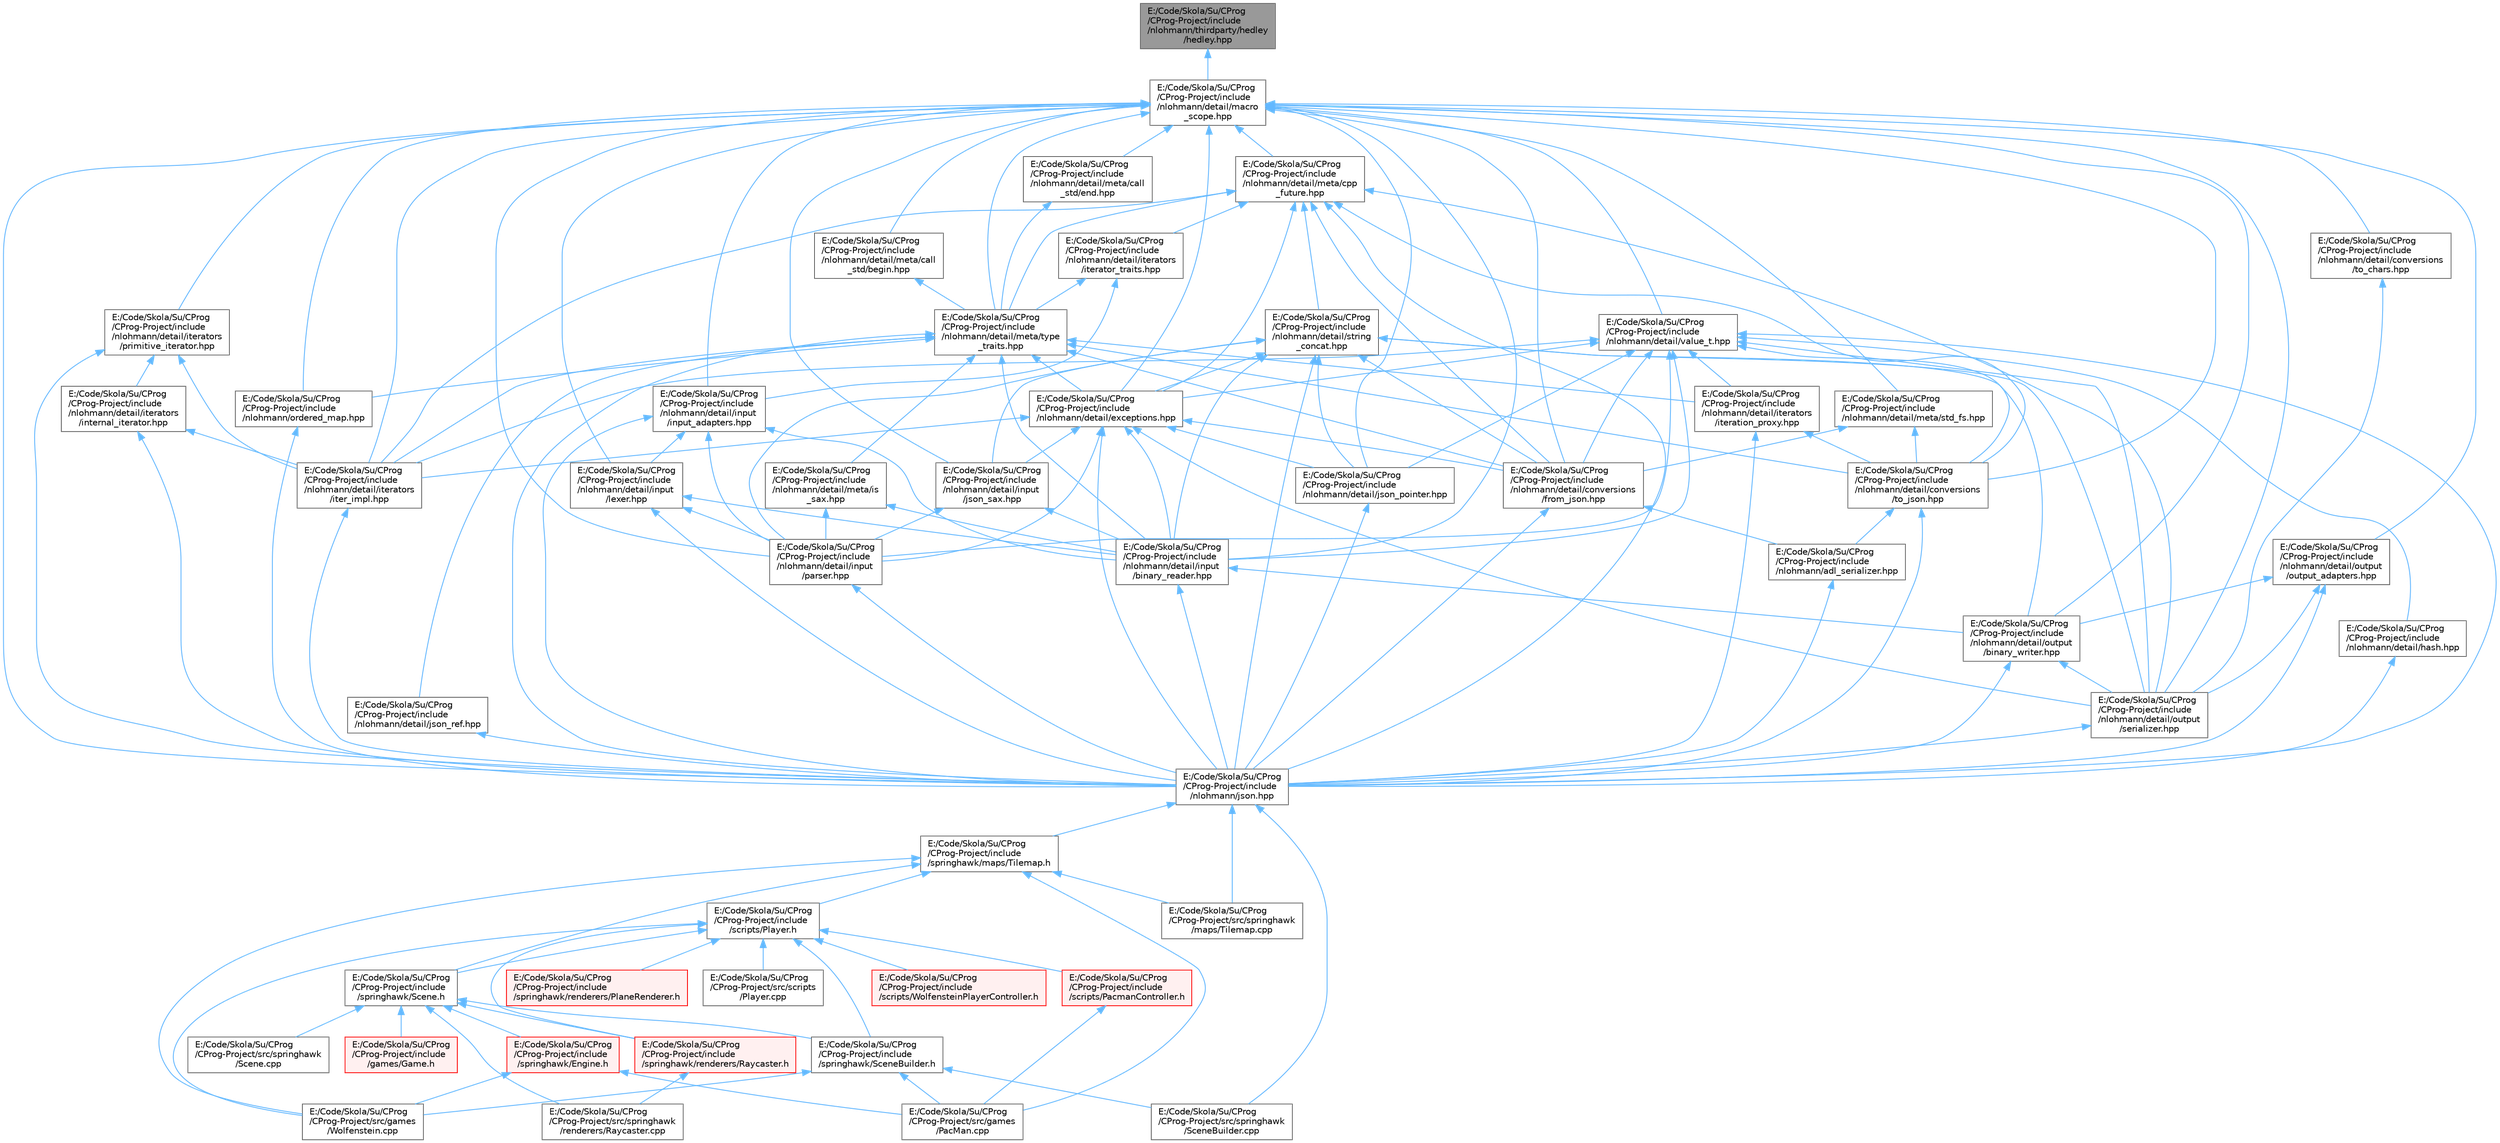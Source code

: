 digraph "E:/Code/Skola/Su/CProg/CProg-Project/include/nlohmann/thirdparty/hedley/hedley.hpp"
{
 // LATEX_PDF_SIZE
  bgcolor="transparent";
  edge [fontname=Helvetica,fontsize=10,labelfontname=Helvetica,labelfontsize=10];
  node [fontname=Helvetica,fontsize=10,shape=box,height=0.2,width=0.4];
  Node1 [id="Node000001",label="E:/Code/Skola/Su/CProg\l/CProg-Project/include\l/nlohmann/thirdparty/hedley\l/hedley.hpp",height=0.2,width=0.4,color="gray40", fillcolor="grey60", style="filled", fontcolor="black",tooltip=" "];
  Node1 -> Node2 [id="edge1_Node000001_Node000002",dir="back",color="steelblue1",style="solid",tooltip=" "];
  Node2 [id="Node000002",label="E:/Code/Skola/Su/CProg\l/CProg-Project/include\l/nlohmann/detail/macro\l_scope.hpp",height=0.2,width=0.4,color="grey40", fillcolor="white", style="filled",URL="$macro__scope_8hpp.html",tooltip=" "];
  Node2 -> Node3 [id="edge2_Node000002_Node000003",dir="back",color="steelblue1",style="solid",tooltip=" "];
  Node3 [id="Node000003",label="E:/Code/Skola/Su/CProg\l/CProg-Project/include\l/nlohmann/detail/conversions\l/from_json.hpp",height=0.2,width=0.4,color="grey40", fillcolor="white", style="filled",URL="$from__json_8hpp.html",tooltip=" "];
  Node3 -> Node4 [id="edge3_Node000003_Node000004",dir="back",color="steelblue1",style="solid",tooltip=" "];
  Node4 [id="Node000004",label="E:/Code/Skola/Su/CProg\l/CProg-Project/include\l/nlohmann/adl_serializer.hpp",height=0.2,width=0.4,color="grey40", fillcolor="white", style="filled",URL="$adl__serializer_8hpp.html",tooltip=" "];
  Node4 -> Node5 [id="edge4_Node000004_Node000005",dir="back",color="steelblue1",style="solid",tooltip=" "];
  Node5 [id="Node000005",label="E:/Code/Skola/Su/CProg\l/CProg-Project/include\l/nlohmann/json.hpp",height=0.2,width=0.4,color="grey40", fillcolor="white", style="filled",URL="$json_8hpp.html",tooltip=" "];
  Node5 -> Node6 [id="edge5_Node000005_Node000006",dir="back",color="steelblue1",style="solid",tooltip=" "];
  Node6 [id="Node000006",label="E:/Code/Skola/Su/CProg\l/CProg-Project/include\l/springhawk/maps/Tilemap.h",height=0.2,width=0.4,color="grey40", fillcolor="white", style="filled",URL="$_tilemap_8h.html",tooltip=" "];
  Node6 -> Node7 [id="edge6_Node000006_Node000007",dir="back",color="steelblue1",style="solid",tooltip=" "];
  Node7 [id="Node000007",label="E:/Code/Skola/Su/CProg\l/CProg-Project/include\l/scripts/Player.h",height=0.2,width=0.4,color="grey40", fillcolor="white", style="filled",URL="$_player_8h.html",tooltip=" "];
  Node7 -> Node8 [id="edge7_Node000007_Node000008",dir="back",color="steelblue1",style="solid",tooltip=" "];
  Node8 [id="Node000008",label="E:/Code/Skola/Su/CProg\l/CProg-Project/include\l/scripts/PacmanController.h",height=0.2,width=0.4,color="red", fillcolor="#FFF0F0", style="filled",URL="$_pacman_controller_8h.html",tooltip=" "];
  Node8 -> Node9 [id="edge8_Node000008_Node000009",dir="back",color="steelblue1",style="solid",tooltip=" "];
  Node9 [id="Node000009",label="E:/Code/Skola/Su/CProg\l/CProg-Project/src/games\l/PacMan.cpp",height=0.2,width=0.4,color="grey40", fillcolor="white", style="filled",URL="$_pac_man_8cpp.html",tooltip=" "];
  Node7 -> Node11 [id="edge9_Node000007_Node000011",dir="back",color="steelblue1",style="solid",tooltip=" "];
  Node11 [id="Node000011",label="E:/Code/Skola/Su/CProg\l/CProg-Project/include\l/scripts/WolfensteinPlayerController.h",height=0.2,width=0.4,color="red", fillcolor="#FFF0F0", style="filled",URL="$_wolfenstein_player_controller_8h.html",tooltip=" "];
  Node7 -> Node13 [id="edge10_Node000007_Node000013",dir="back",color="steelblue1",style="solid",tooltip=" "];
  Node13 [id="Node000013",label="E:/Code/Skola/Su/CProg\l/CProg-Project/include\l/springhawk/Scene.h",height=0.2,width=0.4,color="grey40", fillcolor="white", style="filled",URL="$_scene_8h.html",tooltip=" "];
  Node13 -> Node14 [id="edge11_Node000013_Node000014",dir="back",color="steelblue1",style="solid",tooltip=" "];
  Node14 [id="Node000014",label="E:/Code/Skola/Su/CProg\l/CProg-Project/include\l/games/Game.h",height=0.2,width=0.4,color="red", fillcolor="#FFF0F0", style="filled",URL="$_game_8h.html",tooltip=" "];
  Node13 -> Node21 [id="edge12_Node000013_Node000021",dir="back",color="steelblue1",style="solid",tooltip=" "];
  Node21 [id="Node000021",label="E:/Code/Skola/Su/CProg\l/CProg-Project/include\l/springhawk/Engine.h",height=0.2,width=0.4,color="red", fillcolor="#FFF0F0", style="filled",URL="$_engine_8h.html",tooltip=" "];
  Node21 -> Node9 [id="edge13_Node000021_Node000009",dir="back",color="steelblue1",style="solid",tooltip=" "];
  Node21 -> Node20 [id="edge14_Node000021_Node000020",dir="back",color="steelblue1",style="solid",tooltip=" "];
  Node20 [id="Node000020",label="E:/Code/Skola/Su/CProg\l/CProg-Project/src/games\l/Wolfenstein.cpp",height=0.2,width=0.4,color="grey40", fillcolor="white", style="filled",URL="$_wolfenstein_8cpp.html",tooltip=" "];
  Node13 -> Node23 [id="edge15_Node000013_Node000023",dir="back",color="steelblue1",style="solid",tooltip=" "];
  Node23 [id="Node000023",label="E:/Code/Skola/Su/CProg\l/CProg-Project/include\l/springhawk/SceneBuilder.h",height=0.2,width=0.4,color="grey40", fillcolor="white", style="filled",URL="$_scene_builder_8h.html",tooltip=" "];
  Node23 -> Node9 [id="edge16_Node000023_Node000009",dir="back",color="steelblue1",style="solid",tooltip=" "];
  Node23 -> Node20 [id="edge17_Node000023_Node000020",dir="back",color="steelblue1",style="solid",tooltip=" "];
  Node23 -> Node24 [id="edge18_Node000023_Node000024",dir="back",color="steelblue1",style="solid",tooltip=" "];
  Node24 [id="Node000024",label="E:/Code/Skola/Su/CProg\l/CProg-Project/src/springhawk\l/SceneBuilder.cpp",height=0.2,width=0.4,color="grey40", fillcolor="white", style="filled",URL="$_scene_builder_8cpp.html",tooltip=" "];
  Node13 -> Node25 [id="edge19_Node000013_Node000025",dir="back",color="steelblue1",style="solid",tooltip=" "];
  Node25 [id="Node000025",label="E:/Code/Skola/Su/CProg\l/CProg-Project/include\l/springhawk/renderers/Raycaster.h",height=0.2,width=0.4,color="red", fillcolor="#FFF0F0", style="filled",URL="$_raycaster_8h.html",tooltip=" "];
  Node25 -> Node26 [id="edge20_Node000025_Node000026",dir="back",color="steelblue1",style="solid",tooltip=" "];
  Node26 [id="Node000026",label="E:/Code/Skola/Su/CProg\l/CProg-Project/src/springhawk\l/renderers/Raycaster.cpp",height=0.2,width=0.4,color="grey40", fillcolor="white", style="filled",URL="$_raycaster_8cpp.html",tooltip=" "];
  Node13 -> Node27 [id="edge21_Node000013_Node000027",dir="back",color="steelblue1",style="solid",tooltip=" "];
  Node27 [id="Node000027",label="E:/Code/Skola/Su/CProg\l/CProg-Project/src/springhawk\l/Scene.cpp",height=0.2,width=0.4,color="grey40", fillcolor="white", style="filled",URL="$_scene_8cpp.html",tooltip=" "];
  Node13 -> Node26 [id="edge22_Node000013_Node000026",dir="back",color="steelblue1",style="solid",tooltip=" "];
  Node7 -> Node23 [id="edge23_Node000007_Node000023",dir="back",color="steelblue1",style="solid",tooltip=" "];
  Node7 -> Node28 [id="edge24_Node000007_Node000028",dir="back",color="steelblue1",style="solid",tooltip=" "];
  Node28 [id="Node000028",label="E:/Code/Skola/Su/CProg\l/CProg-Project/include\l/springhawk/renderers/PlaneRenderer.h",height=0.2,width=0.4,color="red", fillcolor="#FFF0F0", style="filled",URL="$_plane_renderer_8h.html",tooltip=" "];
  Node7 -> Node25 [id="edge25_Node000007_Node000025",dir="back",color="steelblue1",style="solid",tooltip=" "];
  Node7 -> Node20 [id="edge26_Node000007_Node000020",dir="back",color="steelblue1",style="solid",tooltip=" "];
  Node7 -> Node30 [id="edge27_Node000007_Node000030",dir="back",color="steelblue1",style="solid",tooltip=" "];
  Node30 [id="Node000030",label="E:/Code/Skola/Su/CProg\l/CProg-Project/src/scripts\l/Player.cpp",height=0.2,width=0.4,color="grey40", fillcolor="white", style="filled",URL="$_player_8cpp.html",tooltip=" "];
  Node6 -> Node13 [id="edge28_Node000006_Node000013",dir="back",color="steelblue1",style="solid",tooltip=" "];
  Node6 -> Node9 [id="edge29_Node000006_Node000009",dir="back",color="steelblue1",style="solid",tooltip=" "];
  Node6 -> Node20 [id="edge30_Node000006_Node000020",dir="back",color="steelblue1",style="solid",tooltip=" "];
  Node6 -> Node31 [id="edge31_Node000006_Node000031",dir="back",color="steelblue1",style="solid",tooltip=" "];
  Node31 [id="Node000031",label="E:/Code/Skola/Su/CProg\l/CProg-Project/src/springhawk\l/maps/Tilemap.cpp",height=0.2,width=0.4,color="grey40", fillcolor="white", style="filled",URL="$_tilemap_8cpp.html",tooltip=" "];
  Node5 -> Node24 [id="edge32_Node000005_Node000024",dir="back",color="steelblue1",style="solid",tooltip=" "];
  Node5 -> Node31 [id="edge33_Node000005_Node000031",dir="back",color="steelblue1",style="solid",tooltip=" "];
  Node3 -> Node5 [id="edge34_Node000003_Node000005",dir="back",color="steelblue1",style="solid",tooltip=" "];
  Node2 -> Node32 [id="edge35_Node000002_Node000032",dir="back",color="steelblue1",style="solid",tooltip=" "];
  Node32 [id="Node000032",label="E:/Code/Skola/Su/CProg\l/CProg-Project/include\l/nlohmann/detail/conversions\l/to_chars.hpp",height=0.2,width=0.4,color="grey40", fillcolor="white", style="filled",URL="$to__chars_8hpp.html",tooltip=" "];
  Node32 -> Node33 [id="edge36_Node000032_Node000033",dir="back",color="steelblue1",style="solid",tooltip=" "];
  Node33 [id="Node000033",label="E:/Code/Skola/Su/CProg\l/CProg-Project/include\l/nlohmann/detail/output\l/serializer.hpp",height=0.2,width=0.4,color="grey40", fillcolor="white", style="filled",URL="$serializer_8hpp.html",tooltip=" "];
  Node33 -> Node5 [id="edge37_Node000033_Node000005",dir="back",color="steelblue1",style="solid",tooltip=" "];
  Node2 -> Node34 [id="edge38_Node000002_Node000034",dir="back",color="steelblue1",style="solid",tooltip=" "];
  Node34 [id="Node000034",label="E:/Code/Skola/Su/CProg\l/CProg-Project/include\l/nlohmann/detail/conversions\l/to_json.hpp",height=0.2,width=0.4,color="grey40", fillcolor="white", style="filled",URL="$to__json_8hpp.html",tooltip=" "];
  Node34 -> Node4 [id="edge39_Node000034_Node000004",dir="back",color="steelblue1",style="solid",tooltip=" "];
  Node34 -> Node5 [id="edge40_Node000034_Node000005",dir="back",color="steelblue1",style="solid",tooltip=" "];
  Node2 -> Node35 [id="edge41_Node000002_Node000035",dir="back",color="steelblue1",style="solid",tooltip=" "];
  Node35 [id="Node000035",label="E:/Code/Skola/Su/CProg\l/CProg-Project/include\l/nlohmann/detail/exceptions.hpp",height=0.2,width=0.4,color="grey40", fillcolor="white", style="filled",URL="$exceptions_8hpp.html",tooltip=" "];
  Node35 -> Node3 [id="edge42_Node000035_Node000003",dir="back",color="steelblue1",style="solid",tooltip=" "];
  Node35 -> Node36 [id="edge43_Node000035_Node000036",dir="back",color="steelblue1",style="solid",tooltip=" "];
  Node36 [id="Node000036",label="E:/Code/Skola/Su/CProg\l/CProg-Project/include\l/nlohmann/detail/input\l/binary_reader.hpp",height=0.2,width=0.4,color="grey40", fillcolor="white", style="filled",URL="$binary__reader_8hpp.html",tooltip=" "];
  Node36 -> Node37 [id="edge44_Node000036_Node000037",dir="back",color="steelblue1",style="solid",tooltip=" "];
  Node37 [id="Node000037",label="E:/Code/Skola/Su/CProg\l/CProg-Project/include\l/nlohmann/detail/output\l/binary_writer.hpp",height=0.2,width=0.4,color="grey40", fillcolor="white", style="filled",URL="$binary__writer_8hpp.html",tooltip=" "];
  Node37 -> Node33 [id="edge45_Node000037_Node000033",dir="back",color="steelblue1",style="solid",tooltip=" "];
  Node37 -> Node5 [id="edge46_Node000037_Node000005",dir="back",color="steelblue1",style="solid",tooltip=" "];
  Node36 -> Node5 [id="edge47_Node000036_Node000005",dir="back",color="steelblue1",style="solid",tooltip=" "];
  Node35 -> Node38 [id="edge48_Node000035_Node000038",dir="back",color="steelblue1",style="solid",tooltip=" "];
  Node38 [id="Node000038",label="E:/Code/Skola/Su/CProg\l/CProg-Project/include\l/nlohmann/detail/input\l/json_sax.hpp",height=0.2,width=0.4,color="grey40", fillcolor="white", style="filled",URL="$json__sax_8hpp.html",tooltip=" "];
  Node38 -> Node36 [id="edge49_Node000038_Node000036",dir="back",color="steelblue1",style="solid",tooltip=" "];
  Node38 -> Node39 [id="edge50_Node000038_Node000039",dir="back",color="steelblue1",style="solid",tooltip=" "];
  Node39 [id="Node000039",label="E:/Code/Skola/Su/CProg\l/CProg-Project/include\l/nlohmann/detail/input\l/parser.hpp",height=0.2,width=0.4,color="grey40", fillcolor="white", style="filled",URL="$parser_8hpp.html",tooltip=" "];
  Node39 -> Node5 [id="edge51_Node000039_Node000005",dir="back",color="steelblue1",style="solid",tooltip=" "];
  Node35 -> Node39 [id="edge52_Node000035_Node000039",dir="back",color="steelblue1",style="solid",tooltip=" "];
  Node35 -> Node40 [id="edge53_Node000035_Node000040",dir="back",color="steelblue1",style="solid",tooltip=" "];
  Node40 [id="Node000040",label="E:/Code/Skola/Su/CProg\l/CProg-Project/include\l/nlohmann/detail/iterators\l/iter_impl.hpp",height=0.2,width=0.4,color="grey40", fillcolor="white", style="filled",URL="$iter__impl_8hpp.html",tooltip=" "];
  Node40 -> Node5 [id="edge54_Node000040_Node000005",dir="back",color="steelblue1",style="solid",tooltip=" "];
  Node35 -> Node41 [id="edge55_Node000035_Node000041",dir="back",color="steelblue1",style="solid",tooltip=" "];
  Node41 [id="Node000041",label="E:/Code/Skola/Su/CProg\l/CProg-Project/include\l/nlohmann/detail/json_pointer.hpp",height=0.2,width=0.4,color="grey40", fillcolor="white", style="filled",URL="$json__pointer_8hpp.html",tooltip=" "];
  Node41 -> Node5 [id="edge56_Node000041_Node000005",dir="back",color="steelblue1",style="solid",tooltip=" "];
  Node35 -> Node33 [id="edge57_Node000035_Node000033",dir="back",color="steelblue1",style="solid",tooltip=" "];
  Node35 -> Node5 [id="edge58_Node000035_Node000005",dir="back",color="steelblue1",style="solid",tooltip=" "];
  Node2 -> Node36 [id="edge59_Node000002_Node000036",dir="back",color="steelblue1",style="solid",tooltip=" "];
  Node2 -> Node42 [id="edge60_Node000002_Node000042",dir="back",color="steelblue1",style="solid",tooltip=" "];
  Node42 [id="Node000042",label="E:/Code/Skola/Su/CProg\l/CProg-Project/include\l/nlohmann/detail/input\l/input_adapters.hpp",height=0.2,width=0.4,color="grey40", fillcolor="white", style="filled",URL="$input__adapters_8hpp.html",tooltip=" "];
  Node42 -> Node36 [id="edge61_Node000042_Node000036",dir="back",color="steelblue1",style="solid",tooltip=" "];
  Node42 -> Node43 [id="edge62_Node000042_Node000043",dir="back",color="steelblue1",style="solid",tooltip=" "];
  Node43 [id="Node000043",label="E:/Code/Skola/Su/CProg\l/CProg-Project/include\l/nlohmann/detail/input\l/lexer.hpp",height=0.2,width=0.4,color="grey40", fillcolor="white", style="filled",URL="$lexer_8hpp.html",tooltip=" "];
  Node43 -> Node36 [id="edge63_Node000043_Node000036",dir="back",color="steelblue1",style="solid",tooltip=" "];
  Node43 -> Node39 [id="edge64_Node000043_Node000039",dir="back",color="steelblue1",style="solid",tooltip=" "];
  Node43 -> Node5 [id="edge65_Node000043_Node000005",dir="back",color="steelblue1",style="solid",tooltip=" "];
  Node42 -> Node39 [id="edge66_Node000042_Node000039",dir="back",color="steelblue1",style="solid",tooltip=" "];
  Node42 -> Node5 [id="edge67_Node000042_Node000005",dir="back",color="steelblue1",style="solid",tooltip=" "];
  Node2 -> Node38 [id="edge68_Node000002_Node000038",dir="back",color="steelblue1",style="solid",tooltip=" "];
  Node2 -> Node43 [id="edge69_Node000002_Node000043",dir="back",color="steelblue1",style="solid",tooltip=" "];
  Node2 -> Node39 [id="edge70_Node000002_Node000039",dir="back",color="steelblue1",style="solid",tooltip=" "];
  Node2 -> Node40 [id="edge71_Node000002_Node000040",dir="back",color="steelblue1",style="solid",tooltip=" "];
  Node2 -> Node44 [id="edge72_Node000002_Node000044",dir="back",color="steelblue1",style="solid",tooltip=" "];
  Node44 [id="Node000044",label="E:/Code/Skola/Su/CProg\l/CProg-Project/include\l/nlohmann/detail/iterators\l/primitive_iterator.hpp",height=0.2,width=0.4,color="grey40", fillcolor="white", style="filled",URL="$primitive__iterator_8hpp.html",tooltip=" "];
  Node44 -> Node45 [id="edge73_Node000044_Node000045",dir="back",color="steelblue1",style="solid",tooltip=" "];
  Node45 [id="Node000045",label="E:/Code/Skola/Su/CProg\l/CProg-Project/include\l/nlohmann/detail/iterators\l/internal_iterator.hpp",height=0.2,width=0.4,color="grey40", fillcolor="white", style="filled",URL="$internal__iterator_8hpp.html",tooltip=" "];
  Node45 -> Node40 [id="edge74_Node000045_Node000040",dir="back",color="steelblue1",style="solid",tooltip=" "];
  Node45 -> Node5 [id="edge75_Node000045_Node000005",dir="back",color="steelblue1",style="solid",tooltip=" "];
  Node44 -> Node40 [id="edge76_Node000044_Node000040",dir="back",color="steelblue1",style="solid",tooltip=" "];
  Node44 -> Node5 [id="edge77_Node000044_Node000005",dir="back",color="steelblue1",style="solid",tooltip=" "];
  Node2 -> Node41 [id="edge78_Node000002_Node000041",dir="back",color="steelblue1",style="solid",tooltip=" "];
  Node2 -> Node46 [id="edge79_Node000002_Node000046",dir="back",color="steelblue1",style="solid",tooltip=" "];
  Node46 [id="Node000046",label="E:/Code/Skola/Su/CProg\l/CProg-Project/include\l/nlohmann/detail/meta/call\l_std/begin.hpp",height=0.2,width=0.4,color="grey40", fillcolor="white", style="filled",URL="$begin_8hpp.html",tooltip=" "];
  Node46 -> Node47 [id="edge80_Node000046_Node000047",dir="back",color="steelblue1",style="solid",tooltip=" "];
  Node47 [id="Node000047",label="E:/Code/Skola/Su/CProg\l/CProg-Project/include\l/nlohmann/detail/meta/type\l_traits.hpp",height=0.2,width=0.4,color="grey40", fillcolor="white", style="filled",URL="$type__traits_8hpp.html",tooltip=" "];
  Node47 -> Node3 [id="edge81_Node000047_Node000003",dir="back",color="steelblue1",style="solid",tooltip=" "];
  Node47 -> Node34 [id="edge82_Node000047_Node000034",dir="back",color="steelblue1",style="solid",tooltip=" "];
  Node47 -> Node35 [id="edge83_Node000047_Node000035",dir="back",color="steelblue1",style="solid",tooltip=" "];
  Node47 -> Node36 [id="edge84_Node000047_Node000036",dir="back",color="steelblue1",style="solid",tooltip=" "];
  Node47 -> Node40 [id="edge85_Node000047_Node000040",dir="back",color="steelblue1",style="solid",tooltip=" "];
  Node47 -> Node48 [id="edge86_Node000047_Node000048",dir="back",color="steelblue1",style="solid",tooltip=" "];
  Node48 [id="Node000048",label="E:/Code/Skola/Su/CProg\l/CProg-Project/include\l/nlohmann/detail/iterators\l/iteration_proxy.hpp",height=0.2,width=0.4,color="grey40", fillcolor="white", style="filled",URL="$iteration__proxy_8hpp.html",tooltip=" "];
  Node48 -> Node34 [id="edge87_Node000048_Node000034",dir="back",color="steelblue1",style="solid",tooltip=" "];
  Node48 -> Node5 [id="edge88_Node000048_Node000005",dir="back",color="steelblue1",style="solid",tooltip=" "];
  Node47 -> Node49 [id="edge89_Node000047_Node000049",dir="back",color="steelblue1",style="solid",tooltip=" "];
  Node49 [id="Node000049",label="E:/Code/Skola/Su/CProg\l/CProg-Project/include\l/nlohmann/detail/json_ref.hpp",height=0.2,width=0.4,color="grey40", fillcolor="white", style="filled",URL="$json__ref_8hpp.html",tooltip=" "];
  Node49 -> Node5 [id="edge90_Node000049_Node000005",dir="back",color="steelblue1",style="solid",tooltip=" "];
  Node47 -> Node50 [id="edge91_Node000047_Node000050",dir="back",color="steelblue1",style="solid",tooltip=" "];
  Node50 [id="Node000050",label="E:/Code/Skola/Su/CProg\l/CProg-Project/include\l/nlohmann/detail/meta/is\l_sax.hpp",height=0.2,width=0.4,color="grey40", fillcolor="white", style="filled",URL="$is__sax_8hpp.html",tooltip=" "];
  Node50 -> Node36 [id="edge92_Node000050_Node000036",dir="back",color="steelblue1",style="solid",tooltip=" "];
  Node50 -> Node39 [id="edge93_Node000050_Node000039",dir="back",color="steelblue1",style="solid",tooltip=" "];
  Node47 -> Node5 [id="edge94_Node000047_Node000005",dir="back",color="steelblue1",style="solid",tooltip=" "];
  Node47 -> Node51 [id="edge95_Node000047_Node000051",dir="back",color="steelblue1",style="solid",tooltip=" "];
  Node51 [id="Node000051",label="E:/Code/Skola/Su/CProg\l/CProg-Project/include\l/nlohmann/ordered_map.hpp",height=0.2,width=0.4,color="grey40", fillcolor="white", style="filled",URL="$ordered__map_8hpp.html",tooltip=" "];
  Node51 -> Node5 [id="edge96_Node000051_Node000005",dir="back",color="steelblue1",style="solid",tooltip=" "];
  Node2 -> Node52 [id="edge97_Node000002_Node000052",dir="back",color="steelblue1",style="solid",tooltip=" "];
  Node52 [id="Node000052",label="E:/Code/Skola/Su/CProg\l/CProg-Project/include\l/nlohmann/detail/meta/call\l_std/end.hpp",height=0.2,width=0.4,color="grey40", fillcolor="white", style="filled",URL="$end_8hpp.html",tooltip=" "];
  Node52 -> Node47 [id="edge98_Node000052_Node000047",dir="back",color="steelblue1",style="solid",tooltip=" "];
  Node2 -> Node53 [id="edge99_Node000002_Node000053",dir="back",color="steelblue1",style="solid",tooltip=" "];
  Node53 [id="Node000053",label="E:/Code/Skola/Su/CProg\l/CProg-Project/include\l/nlohmann/detail/meta/cpp\l_future.hpp",height=0.2,width=0.4,color="grey40", fillcolor="white", style="filled",URL="$cpp__future_8hpp.html",tooltip=" "];
  Node53 -> Node3 [id="edge100_Node000053_Node000003",dir="back",color="steelblue1",style="solid",tooltip=" "];
  Node53 -> Node34 [id="edge101_Node000053_Node000034",dir="back",color="steelblue1",style="solid",tooltip=" "];
  Node53 -> Node35 [id="edge102_Node000053_Node000035",dir="back",color="steelblue1",style="solid",tooltip=" "];
  Node53 -> Node40 [id="edge103_Node000053_Node000040",dir="back",color="steelblue1",style="solid",tooltip=" "];
  Node53 -> Node54 [id="edge104_Node000053_Node000054",dir="back",color="steelblue1",style="solid",tooltip=" "];
  Node54 [id="Node000054",label="E:/Code/Skola/Su/CProg\l/CProg-Project/include\l/nlohmann/detail/iterators\l/iterator_traits.hpp",height=0.2,width=0.4,color="grey40", fillcolor="white", style="filled",URL="$iterator__traits_8hpp.html",tooltip=" "];
  Node54 -> Node42 [id="edge105_Node000054_Node000042",dir="back",color="steelblue1",style="solid",tooltip=" "];
  Node54 -> Node47 [id="edge106_Node000054_Node000047",dir="back",color="steelblue1",style="solid",tooltip=" "];
  Node53 -> Node47 [id="edge107_Node000053_Node000047",dir="back",color="steelblue1",style="solid",tooltip=" "];
  Node53 -> Node33 [id="edge108_Node000053_Node000033",dir="back",color="steelblue1",style="solid",tooltip=" "];
  Node53 -> Node55 [id="edge109_Node000053_Node000055",dir="back",color="steelblue1",style="solid",tooltip=" "];
  Node55 [id="Node000055",label="E:/Code/Skola/Su/CProg\l/CProg-Project/include\l/nlohmann/detail/string\l_concat.hpp",height=0.2,width=0.4,color="grey40", fillcolor="white", style="filled",URL="$string__concat_8hpp.html",tooltip=" "];
  Node55 -> Node3 [id="edge110_Node000055_Node000003",dir="back",color="steelblue1",style="solid",tooltip=" "];
  Node55 -> Node35 [id="edge111_Node000055_Node000035",dir="back",color="steelblue1",style="solid",tooltip=" "];
  Node55 -> Node36 [id="edge112_Node000055_Node000036",dir="back",color="steelblue1",style="solid",tooltip=" "];
  Node55 -> Node38 [id="edge113_Node000055_Node000038",dir="back",color="steelblue1",style="solid",tooltip=" "];
  Node55 -> Node39 [id="edge114_Node000055_Node000039",dir="back",color="steelblue1",style="solid",tooltip=" "];
  Node55 -> Node41 [id="edge115_Node000055_Node000041",dir="back",color="steelblue1",style="solid",tooltip=" "];
  Node55 -> Node37 [id="edge116_Node000055_Node000037",dir="back",color="steelblue1",style="solid",tooltip=" "];
  Node55 -> Node33 [id="edge117_Node000055_Node000033",dir="back",color="steelblue1",style="solid",tooltip=" "];
  Node55 -> Node5 [id="edge118_Node000055_Node000005",dir="back",color="steelblue1",style="solid",tooltip=" "];
  Node53 -> Node5 [id="edge119_Node000053_Node000005",dir="back",color="steelblue1",style="solid",tooltip=" "];
  Node2 -> Node56 [id="edge120_Node000002_Node000056",dir="back",color="steelblue1",style="solid",tooltip=" "];
  Node56 [id="Node000056",label="E:/Code/Skola/Su/CProg\l/CProg-Project/include\l/nlohmann/detail/meta/std_fs.hpp",height=0.2,width=0.4,color="grey40", fillcolor="white", style="filled",URL="$std__fs_8hpp.html",tooltip=" "];
  Node56 -> Node3 [id="edge121_Node000056_Node000003",dir="back",color="steelblue1",style="solid",tooltip=" "];
  Node56 -> Node34 [id="edge122_Node000056_Node000034",dir="back",color="steelblue1",style="solid",tooltip=" "];
  Node2 -> Node47 [id="edge123_Node000002_Node000047",dir="back",color="steelblue1",style="solid",tooltip=" "];
  Node2 -> Node37 [id="edge124_Node000002_Node000037",dir="back",color="steelblue1",style="solid",tooltip=" "];
  Node2 -> Node57 [id="edge125_Node000002_Node000057",dir="back",color="steelblue1",style="solid",tooltip=" "];
  Node57 [id="Node000057",label="E:/Code/Skola/Su/CProg\l/CProg-Project/include\l/nlohmann/detail/output\l/output_adapters.hpp",height=0.2,width=0.4,color="grey40", fillcolor="white", style="filled",URL="$output__adapters_8hpp.html",tooltip=" "];
  Node57 -> Node37 [id="edge126_Node000057_Node000037",dir="back",color="steelblue1",style="solid",tooltip=" "];
  Node57 -> Node33 [id="edge127_Node000057_Node000033",dir="back",color="steelblue1",style="solid",tooltip=" "];
  Node57 -> Node5 [id="edge128_Node000057_Node000005",dir="back",color="steelblue1",style="solid",tooltip=" "];
  Node2 -> Node33 [id="edge129_Node000002_Node000033",dir="back",color="steelblue1",style="solid",tooltip=" "];
  Node2 -> Node58 [id="edge130_Node000002_Node000058",dir="back",color="steelblue1",style="solid",tooltip=" "];
  Node58 [id="Node000058",label="E:/Code/Skola/Su/CProg\l/CProg-Project/include\l/nlohmann/detail/value_t.hpp",height=0.2,width=0.4,color="grey40", fillcolor="white", style="filled",URL="$value__t_8hpp.html",tooltip=" "];
  Node58 -> Node3 [id="edge131_Node000058_Node000003",dir="back",color="steelblue1",style="solid",tooltip=" "];
  Node58 -> Node34 [id="edge132_Node000058_Node000034",dir="back",color="steelblue1",style="solid",tooltip=" "];
  Node58 -> Node35 [id="edge133_Node000058_Node000035",dir="back",color="steelblue1",style="solid",tooltip=" "];
  Node58 -> Node59 [id="edge134_Node000058_Node000059",dir="back",color="steelblue1",style="solid",tooltip=" "];
  Node59 [id="Node000059",label="E:/Code/Skola/Su/CProg\l/CProg-Project/include\l/nlohmann/detail/hash.hpp",height=0.2,width=0.4,color="grey40", fillcolor="white", style="filled",URL="$hash_8hpp.html",tooltip=" "];
  Node59 -> Node5 [id="edge135_Node000059_Node000005",dir="back",color="steelblue1",style="solid",tooltip=" "];
  Node58 -> Node36 [id="edge136_Node000058_Node000036",dir="back",color="steelblue1",style="solid",tooltip=" "];
  Node58 -> Node39 [id="edge137_Node000058_Node000039",dir="back",color="steelblue1",style="solid",tooltip=" "];
  Node58 -> Node40 [id="edge138_Node000058_Node000040",dir="back",color="steelblue1",style="solid",tooltip=" "];
  Node58 -> Node48 [id="edge139_Node000058_Node000048",dir="back",color="steelblue1",style="solid",tooltip=" "];
  Node58 -> Node41 [id="edge140_Node000058_Node000041",dir="back",color="steelblue1",style="solid",tooltip=" "];
  Node58 -> Node33 [id="edge141_Node000058_Node000033",dir="back",color="steelblue1",style="solid",tooltip=" "];
  Node58 -> Node5 [id="edge142_Node000058_Node000005",dir="back",color="steelblue1",style="solid",tooltip=" "];
  Node2 -> Node5 [id="edge143_Node000002_Node000005",dir="back",color="steelblue1",style="solid",tooltip=" "];
  Node2 -> Node51 [id="edge144_Node000002_Node000051",dir="back",color="steelblue1",style="solid",tooltip=" "];
}
